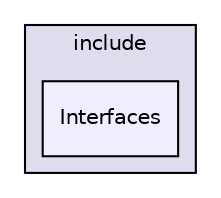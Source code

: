 digraph "include/Interfaces" {
  compound=true
  node [ fontsize="10", fontname="Helvetica"];
  edge [ labelfontsize="10", labelfontname="Helvetica"];
  subgraph clusterdir_d44c64559bbebec7f509842c48db8b23 {
    graph [ bgcolor="#ddddee", pencolor="black", label="include" fontname="Helvetica", fontsize="10", URL="dir_d44c64559bbebec7f509842c48db8b23.html"]
  dir_15ed6569ea5834b5f18ad73179dedf2f [shape=box, label="Interfaces", style="filled", fillcolor="#eeeeff", pencolor="black", URL="dir_15ed6569ea5834b5f18ad73179dedf2f.html"];
  }
}
